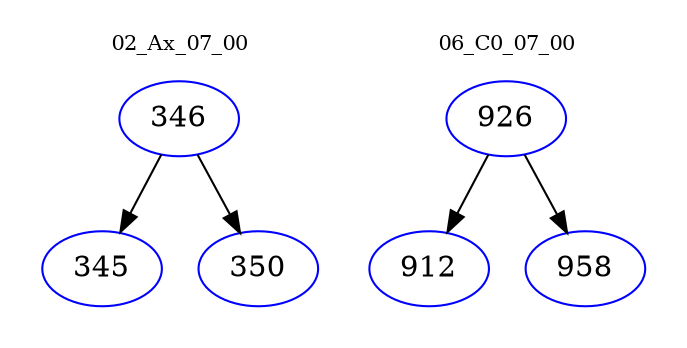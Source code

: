 digraph{
subgraph cluster_0 {
color = white
label = "02_Ax_07_00";
fontsize=10;
T0_346 [label="346", color="blue"]
T0_346 -> T0_345 [color="black"]
T0_345 [label="345", color="blue"]
T0_346 -> T0_350 [color="black"]
T0_350 [label="350", color="blue"]
}
subgraph cluster_1 {
color = white
label = "06_C0_07_00";
fontsize=10;
T1_926 [label="926", color="blue"]
T1_926 -> T1_912 [color="black"]
T1_912 [label="912", color="blue"]
T1_926 -> T1_958 [color="black"]
T1_958 [label="958", color="blue"]
}
}
